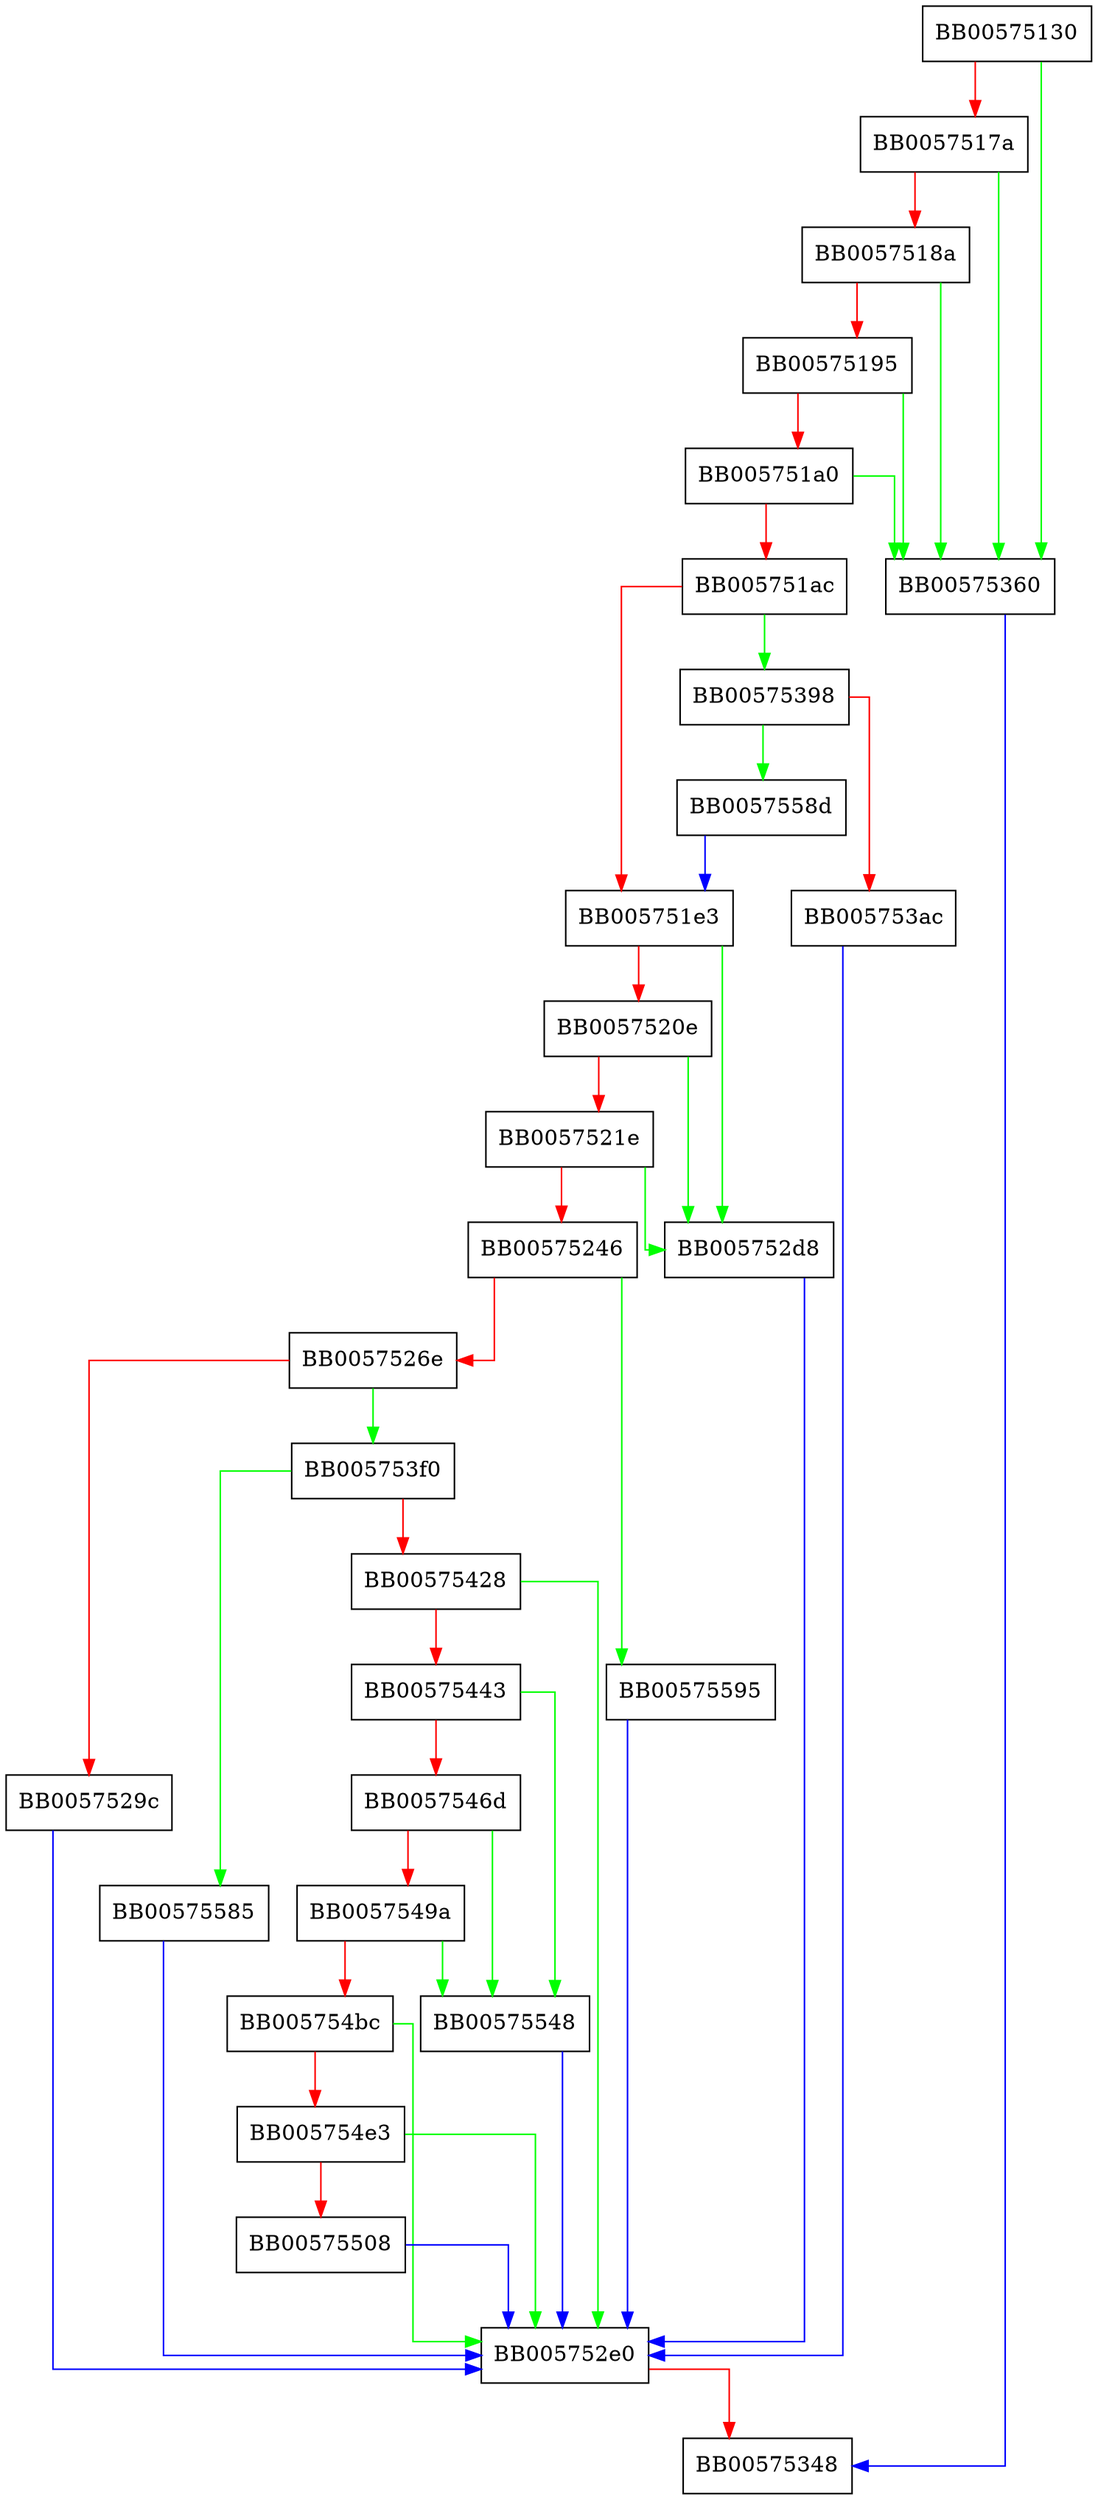 digraph OSSL_CRMF_ENCRYPTEDVALUE_get1_encCert {
  node [shape="box"];
  graph [splines=ortho];
  BB00575130 -> BB00575360 [color="green"];
  BB00575130 -> BB0057517a [color="red"];
  BB0057517a -> BB00575360 [color="green"];
  BB0057517a -> BB0057518a [color="red"];
  BB0057518a -> BB00575360 [color="green"];
  BB0057518a -> BB00575195 [color="red"];
  BB00575195 -> BB00575360 [color="green"];
  BB00575195 -> BB005751a0 [color="red"];
  BB005751a0 -> BB00575360 [color="green"];
  BB005751a0 -> BB005751ac [color="red"];
  BB005751ac -> BB00575398 [color="green"];
  BB005751ac -> BB005751e3 [color="red"];
  BB005751e3 -> BB005752d8 [color="green"];
  BB005751e3 -> BB0057520e [color="red"];
  BB0057520e -> BB005752d8 [color="green"];
  BB0057520e -> BB0057521e [color="red"];
  BB0057521e -> BB005752d8 [color="green"];
  BB0057521e -> BB00575246 [color="red"];
  BB00575246 -> BB00575595 [color="green"];
  BB00575246 -> BB0057526e [color="red"];
  BB0057526e -> BB005753f0 [color="green"];
  BB0057526e -> BB0057529c [color="red"];
  BB0057529c -> BB005752e0 [color="blue"];
  BB005752d8 -> BB005752e0 [color="blue"];
  BB005752e0 -> BB00575348 [color="red"];
  BB00575360 -> BB00575348 [color="blue"];
  BB00575398 -> BB0057558d [color="green"];
  BB00575398 -> BB005753ac [color="red"];
  BB005753ac -> BB005752e0 [color="blue"];
  BB005753f0 -> BB00575585 [color="green"];
  BB005753f0 -> BB00575428 [color="red"];
  BB00575428 -> BB005752e0 [color="green"];
  BB00575428 -> BB00575443 [color="red"];
  BB00575443 -> BB00575548 [color="green"];
  BB00575443 -> BB0057546d [color="red"];
  BB0057546d -> BB00575548 [color="green"];
  BB0057546d -> BB0057549a [color="red"];
  BB0057549a -> BB00575548 [color="green"];
  BB0057549a -> BB005754bc [color="red"];
  BB005754bc -> BB005752e0 [color="green"];
  BB005754bc -> BB005754e3 [color="red"];
  BB005754e3 -> BB005752e0 [color="green"];
  BB005754e3 -> BB00575508 [color="red"];
  BB00575508 -> BB005752e0 [color="blue"];
  BB00575548 -> BB005752e0 [color="blue"];
  BB00575585 -> BB005752e0 [color="blue"];
  BB0057558d -> BB005751e3 [color="blue"];
  BB00575595 -> BB005752e0 [color="blue"];
}